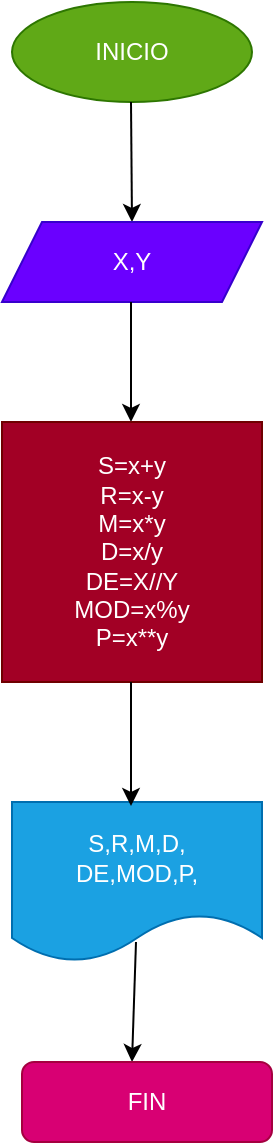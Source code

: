 <mxfile>
    <diagram id="yWVc-wQOjjk-D1qaam1N" name="Página-1">
        <mxGraphModel dx="637" dy="397" grid="1" gridSize="10" guides="1" tooltips="1" connect="1" arrows="1" fold="1" page="1" pageScale="1" pageWidth="827" pageHeight="1169" math="0" shadow="0">
            <root>
                <mxCell id="0"/>
                <mxCell id="1" parent="0"/>
                <mxCell id="2" value="INICIO" style="ellipse;whiteSpace=wrap;html=1;fillColor=#60a917;fontColor=#ffffff;strokeColor=#2D7600;" vertex="1" parent="1">
                    <mxGeometry x="230" y="10" width="120" height="50" as="geometry"/>
                </mxCell>
                <mxCell id="3" value="" style="endArrow=classic;html=1;" edge="1" parent="1">
                    <mxGeometry width="50" height="50" relative="1" as="geometry">
                        <mxPoint x="289.5" y="60" as="sourcePoint"/>
                        <mxPoint x="290" y="120" as="targetPoint"/>
                    </mxGeometry>
                </mxCell>
                <mxCell id="4" value="X,Y" style="shape=parallelogram;perimeter=parallelogramPerimeter;whiteSpace=wrap;html=1;fixedSize=1;fillColor=#6a00ff;fontColor=#ffffff;strokeColor=#3700CC;" vertex="1" parent="1">
                    <mxGeometry x="225" y="120" width="130" height="40" as="geometry"/>
                </mxCell>
                <mxCell id="5" value="" style="endArrow=classic;html=1;" edge="1" parent="1">
                    <mxGeometry width="50" height="50" relative="1" as="geometry">
                        <mxPoint x="289.5" y="160" as="sourcePoint"/>
                        <mxPoint x="289.5" y="220" as="targetPoint"/>
                    </mxGeometry>
                </mxCell>
                <mxCell id="6" value="S=x+y&lt;br&gt;R=x-y&lt;br&gt;M=x*y&lt;br&gt;D=x/y&lt;br&gt;DE=X//Y&lt;br&gt;MOD=x%y&lt;br&gt;P=x**y" style="whiteSpace=wrap;html=1;aspect=fixed;fillColor=#a20025;fontColor=#ffffff;strokeColor=#6F0000;" vertex="1" parent="1">
                    <mxGeometry x="225" y="220" width="130" height="130" as="geometry"/>
                </mxCell>
                <mxCell id="7" value="S,R,M,D,&lt;br&gt;DE,MOD,P," style="shape=document;whiteSpace=wrap;html=1;boundedLbl=1;fillColor=#1ba1e2;fontColor=#ffffff;strokeColor=#006EAF;" vertex="1" parent="1">
                    <mxGeometry x="230" y="410" width="125" height="80" as="geometry"/>
                </mxCell>
                <mxCell id="8" value="" style="endArrow=classic;html=1;" edge="1" parent="1">
                    <mxGeometry width="50" height="50" relative="1" as="geometry">
                        <mxPoint x="289.5" y="350" as="sourcePoint"/>
                        <mxPoint x="289.5" y="412" as="targetPoint"/>
                    </mxGeometry>
                </mxCell>
                <mxCell id="9" value="" style="endArrow=classic;html=1;" edge="1" parent="1">
                    <mxGeometry width="50" height="50" relative="1" as="geometry">
                        <mxPoint x="292" y="480" as="sourcePoint"/>
                        <mxPoint x="290" y="540" as="targetPoint"/>
                    </mxGeometry>
                </mxCell>
                <mxCell id="10" value="FIN" style="rounded=1;whiteSpace=wrap;html=1;fillColor=#d80073;fontColor=#ffffff;strokeColor=#A50040;" vertex="1" parent="1">
                    <mxGeometry x="235" y="540" width="125" height="40" as="geometry"/>
                </mxCell>
            </root>
        </mxGraphModel>
    </diagram>
</mxfile>